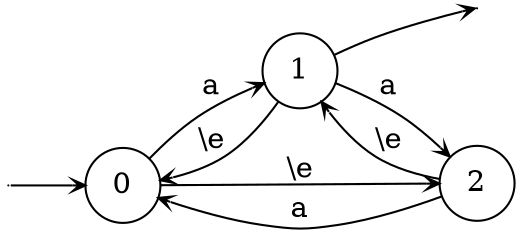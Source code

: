 digraph
{
  vcsn_context = "law(ab), b"
  rankdir = LR
  edge [arrowhead = vee, arrowsize = .6]
  {
    node [shape = point, width = 0]
    I0
    F1
  }
  {
    node [shape = circle, style = rounded, width = 0.5]
    0
    1
    2
  }
  I0 -> 0
  0 -> 1 [label = "a"]
  0 -> 2 [label = "\\e"]
  1 -> F1
  1 -> 0 [label = "\\e"]
  1 -> 2 [label = "a"]
  2 -> 0 [label = "a"]
  2 -> 1 [label = "\\e"]
}
